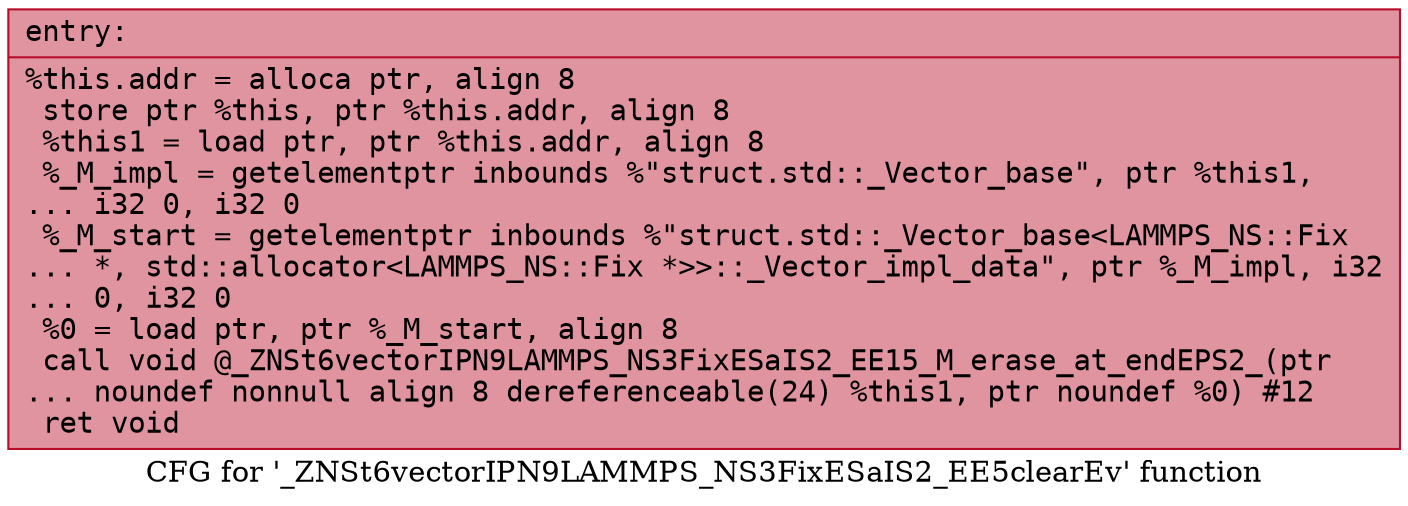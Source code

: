 digraph "CFG for '_ZNSt6vectorIPN9LAMMPS_NS3FixESaIS2_EE5clearEv' function" {
	label="CFG for '_ZNSt6vectorIPN9LAMMPS_NS3FixESaIS2_EE5clearEv' function";

	Node0x558e84f18350 [shape=record,color="#b70d28ff", style=filled, fillcolor="#b70d2870" fontname="Courier",label="{entry:\l|  %this.addr = alloca ptr, align 8\l  store ptr %this, ptr %this.addr, align 8\l  %this1 = load ptr, ptr %this.addr, align 8\l  %_M_impl = getelementptr inbounds %\"struct.std::_Vector_base\", ptr %this1,\l... i32 0, i32 0\l  %_M_start = getelementptr inbounds %\"struct.std::_Vector_base\<LAMMPS_NS::Fix\l... *, std::allocator\<LAMMPS_NS::Fix *\>\>::_Vector_impl_data\", ptr %_M_impl, i32\l... 0, i32 0\l  %0 = load ptr, ptr %_M_start, align 8\l  call void @_ZNSt6vectorIPN9LAMMPS_NS3FixESaIS2_EE15_M_erase_at_endEPS2_(ptr\l... noundef nonnull align 8 dereferenceable(24) %this1, ptr noundef %0) #12\l  ret void\l}"];
}
